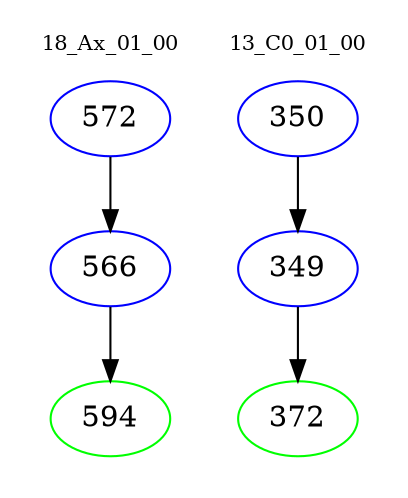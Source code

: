 digraph{
subgraph cluster_0 {
color = white
label = "18_Ax_01_00";
fontsize=10;
T0_572 [label="572", color="blue"]
T0_572 -> T0_566 [color="black"]
T0_566 [label="566", color="blue"]
T0_566 -> T0_594 [color="black"]
T0_594 [label="594", color="green"]
}
subgraph cluster_1 {
color = white
label = "13_C0_01_00";
fontsize=10;
T1_350 [label="350", color="blue"]
T1_350 -> T1_349 [color="black"]
T1_349 [label="349", color="blue"]
T1_349 -> T1_372 [color="black"]
T1_372 [label="372", color="green"]
}
}
